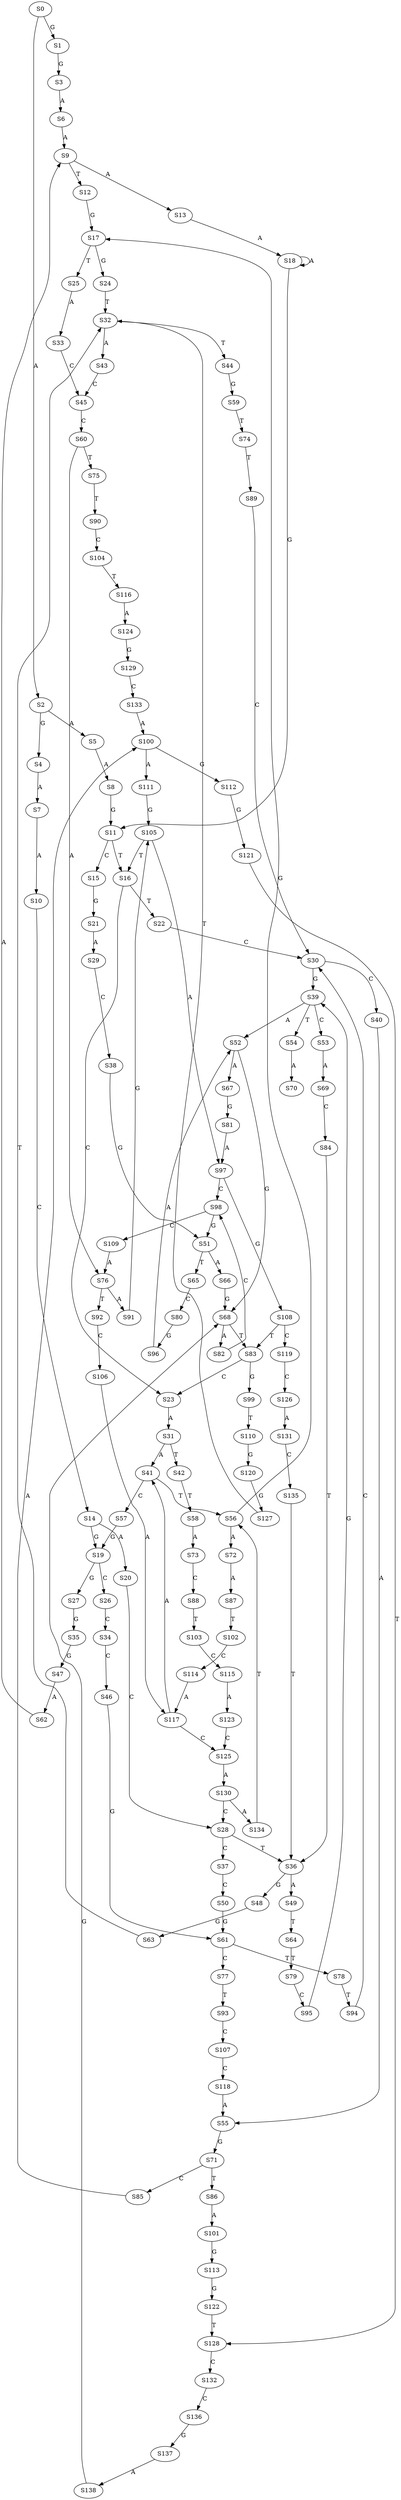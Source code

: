 strict digraph  {
	S0 -> S1 [ label = G ];
	S0 -> S2 [ label = A ];
	S1 -> S3 [ label = G ];
	S2 -> S4 [ label = G ];
	S2 -> S5 [ label = A ];
	S3 -> S6 [ label = A ];
	S4 -> S7 [ label = A ];
	S5 -> S8 [ label = A ];
	S6 -> S9 [ label = A ];
	S7 -> S10 [ label = A ];
	S8 -> S11 [ label = G ];
	S9 -> S12 [ label = T ];
	S9 -> S13 [ label = A ];
	S10 -> S14 [ label = C ];
	S11 -> S15 [ label = C ];
	S11 -> S16 [ label = T ];
	S12 -> S17 [ label = G ];
	S13 -> S18 [ label = A ];
	S14 -> S19 [ label = G ];
	S14 -> S20 [ label = A ];
	S15 -> S21 [ label = G ];
	S16 -> S22 [ label = T ];
	S16 -> S23 [ label = C ];
	S17 -> S24 [ label = G ];
	S17 -> S25 [ label = T ];
	S18 -> S11 [ label = G ];
	S18 -> S18 [ label = A ];
	S19 -> S26 [ label = C ];
	S19 -> S27 [ label = G ];
	S20 -> S28 [ label = C ];
	S21 -> S29 [ label = A ];
	S22 -> S30 [ label = C ];
	S23 -> S31 [ label = A ];
	S24 -> S32 [ label = T ];
	S25 -> S33 [ label = A ];
	S26 -> S34 [ label = C ];
	S27 -> S35 [ label = G ];
	S28 -> S36 [ label = T ];
	S28 -> S37 [ label = C ];
	S29 -> S38 [ label = C ];
	S30 -> S39 [ label = G ];
	S30 -> S40 [ label = C ];
	S31 -> S41 [ label = A ];
	S31 -> S42 [ label = T ];
	S32 -> S43 [ label = A ];
	S32 -> S44 [ label = T ];
	S33 -> S45 [ label = C ];
	S34 -> S46 [ label = C ];
	S35 -> S47 [ label = G ];
	S36 -> S48 [ label = G ];
	S36 -> S49 [ label = A ];
	S37 -> S50 [ label = C ];
	S38 -> S51 [ label = G ];
	S39 -> S52 [ label = A ];
	S39 -> S53 [ label = C ];
	S39 -> S54 [ label = T ];
	S40 -> S55 [ label = A ];
	S41 -> S56 [ label = T ];
	S41 -> S57 [ label = C ];
	S42 -> S58 [ label = T ];
	S43 -> S45 [ label = C ];
	S44 -> S59 [ label = G ];
	S45 -> S60 [ label = C ];
	S46 -> S61 [ label = G ];
	S47 -> S62 [ label = A ];
	S48 -> S63 [ label = G ];
	S49 -> S64 [ label = T ];
	S50 -> S61 [ label = G ];
	S51 -> S65 [ label = T ];
	S51 -> S66 [ label = A ];
	S52 -> S67 [ label = A ];
	S52 -> S68 [ label = G ];
	S53 -> S69 [ label = A ];
	S54 -> S70 [ label = A ];
	S55 -> S71 [ label = G ];
	S56 -> S17 [ label = G ];
	S56 -> S72 [ label = A ];
	S57 -> S19 [ label = G ];
	S58 -> S73 [ label = A ];
	S59 -> S74 [ label = T ];
	S60 -> S75 [ label = T ];
	S60 -> S76 [ label = A ];
	S61 -> S77 [ label = C ];
	S61 -> S78 [ label = T ];
	S62 -> S9 [ label = A ];
	S63 -> S32 [ label = T ];
	S64 -> S79 [ label = T ];
	S65 -> S80 [ label = C ];
	S66 -> S68 [ label = G ];
	S67 -> S81 [ label = G ];
	S68 -> S82 [ label = A ];
	S68 -> S83 [ label = T ];
	S69 -> S84 [ label = C ];
	S71 -> S85 [ label = C ];
	S71 -> S86 [ label = T ];
	S72 -> S87 [ label = A ];
	S73 -> S88 [ label = C ];
	S74 -> S89 [ label = T ];
	S75 -> S90 [ label = T ];
	S76 -> S91 [ label = A ];
	S76 -> S92 [ label = T ];
	S77 -> S93 [ label = T ];
	S78 -> S94 [ label = T ];
	S79 -> S95 [ label = C ];
	S80 -> S96 [ label = G ];
	S81 -> S97 [ label = A ];
	S82 -> S98 [ label = C ];
	S83 -> S23 [ label = C ];
	S83 -> S99 [ label = G ];
	S84 -> S36 [ label = T ];
	S85 -> S100 [ label = A ];
	S86 -> S101 [ label = A ];
	S87 -> S102 [ label = T ];
	S88 -> S103 [ label = T ];
	S89 -> S30 [ label = C ];
	S90 -> S104 [ label = C ];
	S91 -> S105 [ label = G ];
	S92 -> S106 [ label = C ];
	S93 -> S107 [ label = C ];
	S94 -> S30 [ label = C ];
	S95 -> S39 [ label = G ];
	S96 -> S52 [ label = A ];
	S97 -> S108 [ label = G ];
	S97 -> S98 [ label = C ];
	S98 -> S51 [ label = G ];
	S98 -> S109 [ label = C ];
	S99 -> S110 [ label = T ];
	S100 -> S111 [ label = A ];
	S100 -> S112 [ label = G ];
	S101 -> S113 [ label = G ];
	S102 -> S114 [ label = C ];
	S103 -> S115 [ label = C ];
	S104 -> S116 [ label = T ];
	S105 -> S97 [ label = A ];
	S105 -> S16 [ label = T ];
	S106 -> S117 [ label = A ];
	S107 -> S118 [ label = C ];
	S108 -> S83 [ label = T ];
	S108 -> S119 [ label = C ];
	S109 -> S76 [ label = A ];
	S110 -> S120 [ label = G ];
	S111 -> S105 [ label = G ];
	S112 -> S121 [ label = G ];
	S113 -> S122 [ label = G ];
	S114 -> S117 [ label = A ];
	S115 -> S123 [ label = A ];
	S116 -> S124 [ label = A ];
	S117 -> S125 [ label = C ];
	S117 -> S41 [ label = A ];
	S118 -> S55 [ label = A ];
	S119 -> S126 [ label = C ];
	S120 -> S127 [ label = G ];
	S121 -> S128 [ label = T ];
	S122 -> S128 [ label = T ];
	S123 -> S125 [ label = C ];
	S124 -> S129 [ label = G ];
	S125 -> S130 [ label = A ];
	S126 -> S131 [ label = A ];
	S127 -> S32 [ label = T ];
	S128 -> S132 [ label = C ];
	S129 -> S133 [ label = C ];
	S130 -> S134 [ label = A ];
	S130 -> S28 [ label = C ];
	S131 -> S135 [ label = C ];
	S132 -> S136 [ label = C ];
	S133 -> S100 [ label = A ];
	S134 -> S56 [ label = T ];
	S135 -> S36 [ label = T ];
	S136 -> S137 [ label = G ];
	S137 -> S138 [ label = A ];
	S138 -> S68 [ label = G ];
}
